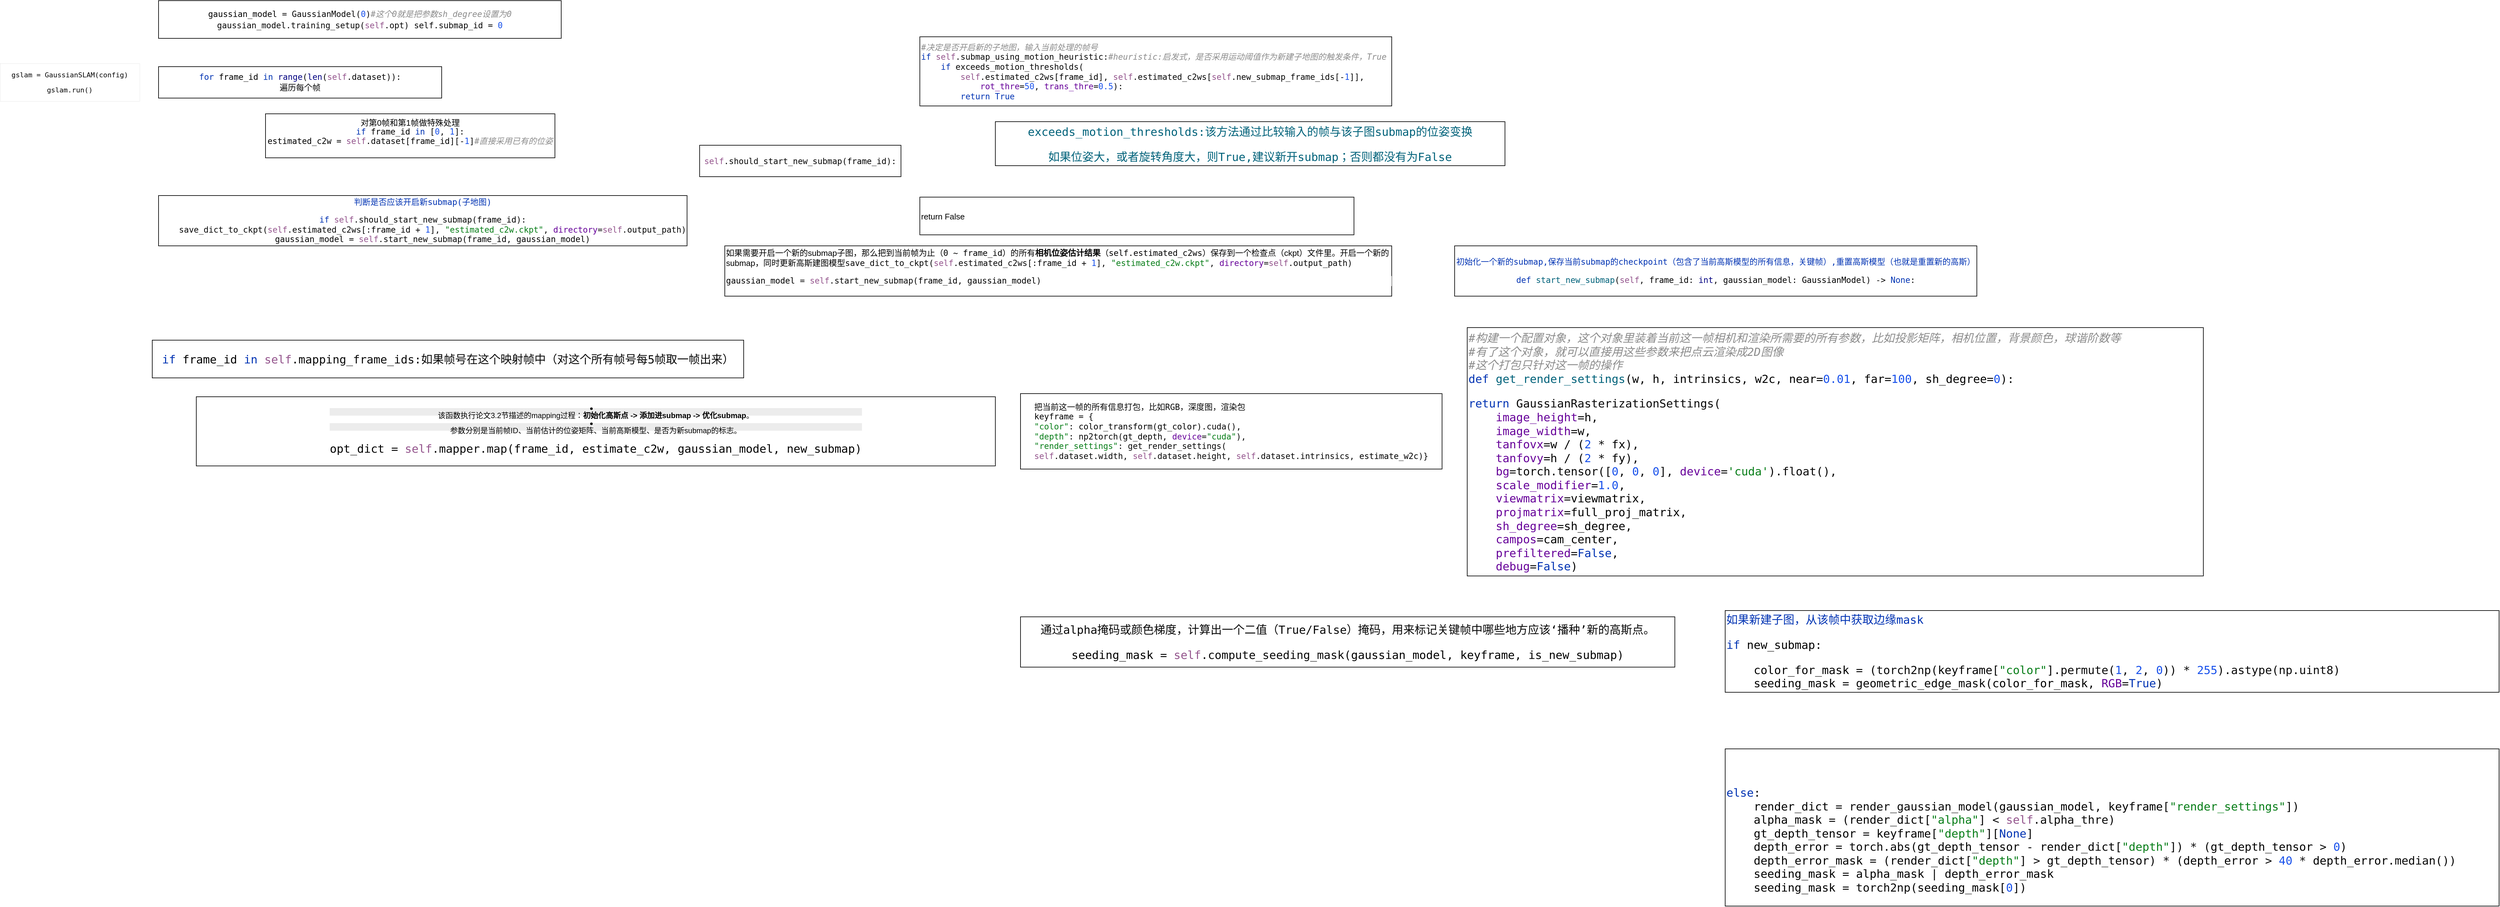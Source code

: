 <mxfile version="28.0.7">
  <diagram name="Page-1" id="CiyTq3ETgP8ZzIfx8EHX">
    <mxGraphModel dx="1531" dy="1326" grid="1" gridSize="10" guides="1" tooltips="1" connect="1" arrows="1" fold="1" page="1" pageScale="1" pageWidth="5000" pageHeight="2000" math="0" shadow="0">
      <root>
        <mxCell id="0" />
        <mxCell id="1" parent="0" />
        <mxCell id="R6alezzPv44hoILy_ozX-1" value="&lt;div style=&quot;background-color: rgb(255, 255, 255); color: rgb(8, 8, 8);&quot;&gt;&lt;pre style=&quot;font-family: &amp;quot;JetBrains Mono&amp;quot;, monospace;&quot;&gt;gslam = GaussianSLAM(config)&lt;/pre&gt;&lt;pre style=&quot;font-family: &amp;quot;JetBrains Mono&amp;quot;, monospace;&quot;&gt;gslam.run()&lt;/pre&gt;&lt;/div&gt;" style="rounded=0;whiteSpace=wrap;html=1;strokeWidth=0;verticalAlign=middle;spacing=0;fontSize=11;" parent="1" vertex="1">
          <mxGeometry x="48" y="310" width="222" height="60" as="geometry" />
        </mxCell>
        <mxCell id="LZiklPRg2S03HuQF4Nz--1" value="&lt;div style=&quot;background-color: rgb(255, 255, 255); color: rgb(8, 8, 8); line-height: 50%;&quot;&gt;&lt;pre style=&quot;font-family: &amp;quot;JetBrains Mono&amp;quot;, monospace; line-height: 50%;&quot;&gt;&lt;font style=&quot;font-size: 13px;&quot;&gt;&lt;span style=&quot;color: rgb(0, 0, 0);&quot;&gt;gaussian_model &lt;/span&gt;= GaussianModel(&lt;span style=&quot;color: rgb(23, 80, 235);&quot;&gt;0&lt;/span&gt;)&lt;span style=&quot;color: rgb(140, 140, 140); font-style: italic;&quot;&gt;#&lt;/span&gt;&lt;span style=&quot;color: rgb(140, 140, 140); font-style: italic; font-family: &amp;quot;DejaVu Sans Mono&amp;quot;, monospace;&quot;&gt;这个&lt;/span&gt;&lt;span style=&quot;color: rgb(140, 140, 140); font-style: italic;&quot;&gt;0&lt;/span&gt;&lt;span style=&quot;color: rgb(140, 140, 140); font-style: italic; font-family: &amp;quot;DejaVu Sans Mono&amp;quot;, monospace;&quot;&gt;就是把参数&lt;/span&gt;&lt;span style=&quot;color: rgb(140, 140, 140); font-style: italic;&quot;&gt;sh_degree&lt;/span&gt;&lt;span style=&quot;color: rgb(140, 140, 140); font-style: italic; font-family: &amp;quot;DejaVu Sans Mono&amp;quot;, monospace;&quot;&gt;设置为&lt;/span&gt;&lt;span style=&quot;color: rgb(140, 140, 140); font-style: italic;&quot;&gt;0&lt;/span&gt;&lt;/font&gt;&lt;/pre&gt;&lt;pre style=&quot;font-family: &amp;quot;JetBrains Mono&amp;quot;, monospace; line-height: 50%;&quot;&gt;&lt;font style=&quot;font-size: 13px;&quot;&gt;gaussian_model&lt;span style=&quot;color: light-dark(rgb(8, 8, 8), rgb(230, 230, 230)); background-color: light-dark(rgb(255, 255, 255), rgb(18, 18, 18)); white-space: normal;&quot;&gt;.training_setup(&lt;/span&gt;&lt;span style=&quot;background-color: light-dark(rgb(255, 255, 255), rgb(18, 18, 18)); white-space: normal; color: rgb(148, 85, 141);&quot;&gt;self&lt;/span&gt;&lt;span style=&quot;color: light-dark(rgb(8, 8, 8), rgb(230, 230, 230)); background-color: light-dark(rgb(255, 255, 255), rgb(18, 18, 18)); white-space: normal;&quot;&gt;.opt) self&lt;/span&gt;&lt;span style=&quot;color: light-dark(rgb(8, 8, 8), rgb(230, 230, 230)); background-color: light-dark(rgb(255, 255, 255), rgb(18, 18, 18)); white-space: normal;&quot;&gt;.submap_id = &lt;/span&gt;&lt;span style=&quot;background-color: light-dark(rgb(255, 255, 255), rgb(18, 18, 18)); white-space: normal; color: rgb(23, 80, 235);&quot;&gt;0&lt;/span&gt;&lt;/font&gt;&lt;/pre&gt;&lt;/div&gt;" style="rounded=0;whiteSpace=wrap;html=1;" vertex="1" parent="1">
          <mxGeometry x="300" y="210" width="640" height="60" as="geometry" />
        </mxCell>
        <mxCell id="LZiklPRg2S03HuQF4Nz--2" value="&lt;div style=&quot;background-color: rgb(255, 255, 255); color: rgb(8, 8, 8); line-height: 40%;&quot;&gt;&lt;pre style=&quot;font-family: &amp;quot;JetBrains Mono&amp;quot;, monospace; line-height: 40%;&quot;&gt;&lt;font style=&quot;font-size: 13px;&quot;&gt;&lt;span style=&quot;color: rgb(0, 51, 179);&quot;&gt;for &lt;/span&gt;&lt;span style=&quot;color: rgb(0, 0, 0);&quot;&gt;frame_id &lt;/span&gt;&lt;span style=&quot;color: rgb(0, 51, 179);&quot;&gt;in &lt;/span&gt;&lt;span style=&quot;color: rgb(0, 0, 128);&quot;&gt;range&lt;/span&gt;(&lt;span style=&quot;color: rgb(0, 0, 128);&quot;&gt;len&lt;/span&gt;(&lt;span style=&quot;color: rgb(148, 85, 141);&quot;&gt;self&lt;/span&gt;.dataset)):&lt;/font&gt;&lt;/pre&gt;&lt;pre style=&quot;font-family: &amp;quot;JetBrains Mono&amp;quot;, monospace; line-height: 40%;&quot;&gt;&lt;font style=&quot;font-size: 13px;&quot;&gt;遍历每个帧&lt;/font&gt;&lt;/pre&gt;&lt;/div&gt;" style="rounded=0;whiteSpace=wrap;html=1;" vertex="1" parent="1">
          <mxGeometry x="300" y="315" width="450" height="50" as="geometry" />
        </mxCell>
        <mxCell id="LZiklPRg2S03HuQF4Nz--9" value="&lt;div style=&quot;line-height: 10%;&quot;&gt;&lt;font style=&quot;line-height: 10%; font-size: 13px;&quot;&gt;对第0帧和第1帧做特殊处理&lt;/font&gt;&lt;div&gt;&lt;div style=&quot;background-color: rgb(255, 255, 255); color: rgb(8, 8, 8);&quot;&gt;&lt;pre style=&quot;font-family: &amp;quot;JetBrains Mono&amp;quot;, monospace;&quot;&gt;&lt;font style=&quot;line-height: 10%; font-size: 13px;&quot;&gt;&lt;span style=&quot;color: rgb(0, 51, 179);&quot;&gt;if &lt;/span&gt;&lt;span style=&quot;color: rgb(0, 0, 0);&quot;&gt;frame_id &lt;/span&gt;&lt;span style=&quot;color: rgb(0, 51, 179);&quot;&gt;in &lt;/span&gt;[&lt;span style=&quot;color: rgb(23, 80, 235);&quot;&gt;0&lt;/span&gt;, &lt;span style=&quot;color: rgb(23, 80, 235);&quot;&gt;1&lt;/span&gt;]:&lt;/font&gt;&lt;/pre&gt;&lt;pre style=&quot;font-family: &amp;quot;JetBrains Mono&amp;quot;, monospace;&quot;&gt;&lt;font style=&quot;line-height: 10%; font-size: 13px;&quot;&gt;&lt;div style=&quot;&quot;&gt;&lt;pre style=&quot;font-family: &amp;quot;JetBrains Mono&amp;quot;, monospace;&quot;&gt;&lt;span style=&quot;color: rgb(0, 0, 0);&quot;&gt;estimated_c2w &lt;/span&gt;= &lt;span style=&quot;color: rgb(148, 85, 141);&quot;&gt;self&lt;/span&gt;.dataset[&lt;span style=&quot;color: rgb(0, 0, 0);&quot;&gt;frame_id&lt;/span&gt;][-&lt;span style=&quot;color: rgb(23, 80, 235);&quot;&gt;1&lt;/span&gt;]&lt;span style=&quot;color: rgb(140, 140, 140); font-style: italic;&quot;&gt;#&lt;/span&gt;&lt;span style=&quot;color: rgb(140, 140, 140); font-style: italic; font-family: &amp;quot;DejaVu Sans Mono&amp;quot;, monospace;&quot;&gt;直接采用已有的位姿&lt;/span&gt;&lt;/pre&gt;&lt;/div&gt;&lt;/font&gt;&lt;/pre&gt;&lt;/div&gt;&lt;/div&gt;&lt;/div&gt;" style="rounded=0;whiteSpace=wrap;html=1;" vertex="1" parent="1">
          <mxGeometry x="470" y="390" width="460" height="70" as="geometry" />
        </mxCell>
        <mxCell id="LZiklPRg2S03HuQF4Nz--10" value="&lt;div style=&quot;background-color: rgb(255, 255, 255); color: rgb(8, 8, 8);&quot;&gt;&lt;pre style=&quot;font-family: &amp;quot;JetBrains Mono&amp;quot;, monospace;&quot;&gt;&lt;font style=&quot;font-size: 13px;&quot;&gt;&lt;span style=&quot;color: rgb(0, 51, 179);&quot;&gt;判断是否应该开启新submap(子地图)&lt;/span&gt;&lt;/font&gt;&lt;/pre&gt;&lt;pre style=&quot;font-family: &amp;quot;JetBrains Mono&amp;quot;, monospace;&quot;&gt;&lt;font style=&quot;font-size: 13px;&quot;&gt;&lt;span style=&quot;color: rgb(0, 51, 179);&quot;&gt;if &lt;/span&gt;&lt;span style=&quot;color: rgb(148, 85, 141);&quot;&gt;self&lt;/span&gt;.should_start_new_submap(&lt;span style=&quot;color: rgb(0, 0, 0);&quot;&gt;frame_id&lt;/span&gt;):&lt;br&gt;    save_dict_to_ckpt(&lt;span style=&quot;color: rgb(148, 85, 141);&quot;&gt;self&lt;/span&gt;.estimated_c2ws[:&lt;span style=&quot;color: rgb(0, 0, 0);&quot;&gt;frame_id &lt;/span&gt;+ &lt;span style=&quot;color: rgb(23, 80, 235);&quot;&gt;1&lt;/span&gt;], &lt;span style=&quot;color: rgb(6, 125, 23);&quot;&gt;&quot;estimated_c2w.ckpt&quot;&lt;/span&gt;, &lt;span style=&quot;color: rgb(102, 0, 153);&quot;&gt;directory&lt;/span&gt;=&lt;span style=&quot;color: rgb(148, 85, 141);&quot;&gt;self&lt;/span&gt;.output_path)&lt;br&gt;    &lt;span style=&quot;color: rgb(0, 0, 0);&quot;&gt;gaussian_model &lt;/span&gt;= &lt;span style=&quot;color: rgb(148, 85, 141);&quot;&gt;self&lt;/span&gt;.start_new_submap(&lt;span style=&quot;color: rgb(0, 0, 0);&quot;&gt;frame_id&lt;/span&gt;, &lt;span style=&quot;color: rgb(0, 0, 0);&quot;&gt;gaussian_model&lt;/span&gt;)&lt;/font&gt;&lt;/pre&gt;&lt;/div&gt;" style="rounded=0;whiteSpace=wrap;html=1;" vertex="1" parent="1">
          <mxGeometry x="300" y="520" width="840" height="80" as="geometry" />
        </mxCell>
        <mxCell id="LZiklPRg2S03HuQF4Nz--11" value="&lt;pre style=&quot;color: rgb(8, 8, 8); font-family: &amp;quot;JetBrains Mono&amp;quot;, monospace;&quot;&gt;&lt;font style=&quot;font-size: 13px;&quot;&gt;&lt;span style=&quot;color: rgb(148, 85, 141);&quot;&gt;self&lt;/span&gt;.should_start_new_submap(&lt;span style=&quot;color: rgb(0, 0, 0);&quot;&gt;frame_id&lt;/span&gt;):&lt;/font&gt;&lt;/pre&gt;" style="rounded=0;whiteSpace=wrap;html=1;" vertex="1" parent="1">
          <mxGeometry x="1160" y="440" width="320" height="50" as="geometry" />
        </mxCell>
        <mxCell id="LZiklPRg2S03HuQF4Nz--12" value="&lt;div style=&quot;background-color: rgb(255, 255, 255); color: rgb(8, 8, 8);&quot;&gt;&lt;pre style=&quot;font-family: &amp;quot;JetBrains Mono&amp;quot;, monospace;&quot;&gt;&lt;div style=&quot;&quot;&gt;&lt;pre style=&quot;font-family: &amp;quot;JetBrains Mono&amp;quot;, monospace;&quot;&gt;&lt;font style=&quot;font-size: 13px;&quot;&gt;&lt;span style=&quot;color: rgb(140, 140, 140); font-style: italic;&quot;&gt;#&lt;/span&gt;&lt;span style=&quot;color: rgb(140, 140, 140); font-style: italic; font-family: &amp;quot;DejaVu Sans Mono&amp;quot;, monospace;&quot;&gt;决定是否开启新的子地图，输入当前处理的帧号&lt;br&gt;&lt;/span&gt;&lt;span style=&quot;color: rgb(0, 51, 179);&quot;&gt;if &lt;/span&gt;&lt;span style=&quot;color: rgb(148, 85, 141);&quot;&gt;self&lt;/span&gt;.submap_using_motion_heuristic:&lt;span style=&quot;color: rgb(140, 140, 140); font-style: italic;&quot;&gt;#heuristic:&lt;/span&gt;&lt;span style=&quot;color: rgb(140, 140, 140); font-style: italic; font-family: &amp;quot;DejaVu Sans Mono&amp;quot;, monospace;&quot;&gt;启发式，是否采用运动阈值作为新建子地图的触发条件，True&lt;br&gt;&lt;/span&gt;&lt;span style=&quot;color: rgb(140, 140, 140); font-style: italic; font-family: &amp;quot;DejaVu Sans Mono&amp;quot;, monospace;&quot;&gt;    &lt;/span&gt;&lt;span style=&quot;color: rgb(0, 51, 179);&quot;&gt;if &lt;/span&gt;exceeds_motion_thresholds(&lt;br&gt;        &lt;span style=&quot;color: rgb(148, 85, 141);&quot;&gt;self&lt;/span&gt;.estimated_c2ws[&lt;span style=&quot;color: rgb(0, 0, 0);&quot;&gt;frame_id&lt;/span&gt;], &lt;span style=&quot;color: rgb(148, 85, 141);&quot;&gt;self&lt;/span&gt;.estimated_c2ws[&lt;span style=&quot;color: rgb(148, 85, 141);&quot;&gt;self&lt;/span&gt;.new_submap_frame_ids[-&lt;span style=&quot;color: rgb(23, 80, 235);&quot;&gt;1&lt;/span&gt;]],&lt;br&gt;            &lt;span style=&quot;color: rgb(102, 0, 153);&quot;&gt;rot_thre&lt;/span&gt;=&lt;span style=&quot;color: rgb(23, 80, 235);&quot;&gt;50&lt;/span&gt;, &lt;span style=&quot;color: rgb(102, 0, 153);&quot;&gt;trans_thre&lt;/span&gt;=&lt;span style=&quot;color: rgb(23, 80, 235);&quot;&gt;0.5&lt;/span&gt;):&lt;br&gt;        &lt;span style=&quot;color: rgb(0, 51, 179);&quot;&gt;return True&lt;/span&gt;&lt;/font&gt;&lt;/pre&gt;&lt;/div&gt;&lt;/pre&gt;&lt;/div&gt;" style="rounded=0;whiteSpace=wrap;html=1;align=left;" vertex="1" parent="1">
          <mxGeometry x="1510" y="267.5" width="750" height="110" as="geometry" />
        </mxCell>
        <mxCell id="LZiklPRg2S03HuQF4Nz--13" value="&lt;div style=&quot;background-color:#ffffff;color:#080808&quot;&gt;&lt;pre style=&quot;font-family:&#39;JetBrains Mono&#39;,monospace;font-size:13.5pt;&quot;&gt;&lt;span style=&quot;color:#00627a;&quot;&gt;exceeds_motion_thresholds:该方法通过比较输入的帧与该子图submap的位姿变换&lt;/span&gt;&lt;/pre&gt;&lt;pre style=&quot;font-family:&#39;JetBrains Mono&#39;,monospace;font-size:13.5pt;&quot;&gt;&lt;span style=&quot;color:#00627a;&quot;&gt;如果位姿大，或者旋转角度大，则True,建议新开submap；否则都没有为False&lt;/span&gt;&lt;/pre&gt;&lt;/div&gt;" style="rounded=0;whiteSpace=wrap;html=1;" vertex="1" parent="1">
          <mxGeometry x="1630" y="402.5" width="810" height="70" as="geometry" />
        </mxCell>
        <mxCell id="LZiklPRg2S03HuQF4Nz--14" value="return False" style="rounded=0;whiteSpace=wrap;html=1;align=left;fontSize=13;" vertex="1" parent="1">
          <mxGeometry x="1510" y="522.5" width="690" height="60" as="geometry" />
        </mxCell>
        <mxCell id="LZiklPRg2S03HuQF4Nz--15" value="如果需要开启一个新的submap子图，那么把到当前帧为止（&lt;code data-start=&quot;677&quot; data-end=&quot;691&quot;&gt;0 ~ frame_id&lt;/code&gt;）的所有&lt;strong data-start=&quot;695&quot; data-end=&quot;707&quot;&gt;相机位姿估计结果&lt;/strong&gt;（&lt;code data-start=&quot;708&quot; data-end=&quot;729&quot;&gt;self.estimated_c2ws&lt;/code&gt;）保存到一个检查点（ckpt）文件里。开启一个新的submap，同时更新高斯建图模型&lt;span style=&quot;font-family: &amp;quot;JetBrains Mono&amp;quot;, monospace; background-color: light-dark(rgb(255, 255, 255), rgb(18, 18, 18)); color: light-dark(rgb(8, 8, 8), rgb(230, 230, 230));&quot;&gt;save_dict_to_ckpt(&lt;/span&gt;&lt;span style=&quot;font-family: &amp;quot;JetBrains Mono&amp;quot;, monospace; background-color: light-dark(rgb(255, 255, 255), rgb(18, 18, 18)); color: rgb(148, 85, 141);&quot;&gt;self&lt;/span&gt;&lt;span style=&quot;font-family: &amp;quot;JetBrains Mono&amp;quot;, monospace; background-color: light-dark(rgb(255, 255, 255), rgb(18, 18, 18)); color: light-dark(rgb(8, 8, 8), rgb(230, 230, 230));&quot;&gt;.estimated_c2ws[:&lt;/span&gt;&lt;span style=&quot;font-family: &amp;quot;JetBrains Mono&amp;quot;, monospace; background-color: light-dark(rgb(255, 255, 255), rgb(18, 18, 18)); color: rgb(0, 0, 0);&quot;&gt;frame_id &lt;/span&gt;&lt;span style=&quot;font-family: &amp;quot;JetBrains Mono&amp;quot;, monospace; background-color: light-dark(rgb(255, 255, 255), rgb(18, 18, 18)); color: light-dark(rgb(8, 8, 8), rgb(230, 230, 230));&quot;&gt;+ &lt;/span&gt;&lt;span style=&quot;font-family: &amp;quot;JetBrains Mono&amp;quot;, monospace; background-color: light-dark(rgb(255, 255, 255), rgb(18, 18, 18)); color: rgb(23, 80, 235);&quot;&gt;1&lt;/span&gt;&lt;span style=&quot;font-family: &amp;quot;JetBrains Mono&amp;quot;, monospace; background-color: light-dark(rgb(255, 255, 255), rgb(18, 18, 18)); color: light-dark(rgb(8, 8, 8), rgb(230, 230, 230));&quot;&gt;], &lt;/span&gt;&lt;span style=&quot;font-family: &amp;quot;JetBrains Mono&amp;quot;, monospace; background-color: light-dark(rgb(255, 255, 255), rgb(18, 18, 18)); color: rgb(6, 125, 23);&quot;&gt;&quot;estimated_c2w.ckpt&quot;&lt;/span&gt;&lt;span style=&quot;font-family: &amp;quot;JetBrains Mono&amp;quot;, monospace; background-color: light-dark(rgb(255, 255, 255), rgb(18, 18, 18)); color: light-dark(rgb(8, 8, 8), rgb(230, 230, 230));&quot;&gt;, &lt;/span&gt;&lt;span style=&quot;font-family: &amp;quot;JetBrains Mono&amp;quot;, monospace; background-color: light-dark(rgb(255, 255, 255), rgb(18, 18, 18)); color: rgb(102, 0, 153);&quot;&gt;directory&lt;/span&gt;&lt;span style=&quot;font-family: &amp;quot;JetBrains Mono&amp;quot;, monospace; background-color: light-dark(rgb(255, 255, 255), rgb(18, 18, 18)); color: light-dark(rgb(8, 8, 8), rgb(230, 230, 230));&quot;&gt;=&lt;/span&gt;&lt;span style=&quot;font-family: &amp;quot;JetBrains Mono&amp;quot;, monospace; background-color: light-dark(rgb(255, 255, 255), rgb(18, 18, 18)); color: rgb(148, 85, 141);&quot;&gt;self&lt;/span&gt;&lt;span style=&quot;font-family: &amp;quot;JetBrains Mono&amp;quot;, monospace; background-color: light-dark(rgb(255, 255, 255), rgb(18, 18, 18)); color: light-dark(rgb(8, 8, 8), rgb(230, 230, 230));&quot;&gt;.output_path)&lt;/span&gt;&lt;div&gt;&lt;div style=&quot;background-color: rgb(255, 255, 255); color: rgb(8, 8, 8);&quot;&gt;&lt;pre style=&quot;font-family: &amp;quot;JetBrains Mono&amp;quot;, monospace;&quot;&gt;&lt;span style=&quot;color: rgb(0, 0, 0);&quot;&gt;gaussian_model &lt;/span&gt;= &lt;span style=&quot;color: rgb(148, 85, 141);&quot;&gt;self&lt;/span&gt;.start_new_submap(&lt;span style=&quot;color: rgb(0, 0, 0);&quot;&gt;frame_id&lt;/span&gt;, &lt;span style=&quot;color: rgb(0, 0, 0);&quot;&gt;gaussian_model&lt;/span&gt;)&lt;/pre&gt;&lt;/div&gt;&lt;/div&gt;" style="rounded=0;whiteSpace=wrap;html=1;fontSize=13;align=left;" vertex="1" parent="1">
          <mxGeometry x="1200" y="600" width="1060" height="80" as="geometry" />
        </mxCell>
        <mxCell id="LZiklPRg2S03HuQF4Nz--16" value="&lt;div style=&quot;background-color: rgb(255, 255, 255); color: rgb(8, 8, 8);&quot;&gt;&lt;pre style=&quot;font-family: &amp;quot;JetBrains Mono&amp;quot;, monospace;&quot;&gt;&lt;span style=&quot;color: rgb(0, 51, 179);&quot;&gt;初始化一个新的submap,保存当前submap的checkpoint（包含了当前高斯模型的所有信息，关键帧）,重置高斯模型（也就是重置新的高斯）&lt;/span&gt;&lt;/pre&gt;&lt;pre style=&quot;font-family: &amp;quot;JetBrains Mono&amp;quot;, monospace;&quot;&gt;&lt;span style=&quot;color: rgb(0, 51, 179);&quot;&gt;def &lt;/span&gt;&lt;span style=&quot;color: rgb(0, 98, 122);&quot;&gt;start_new_submap&lt;/span&gt;(&lt;span style=&quot;color: rgb(148, 85, 141);&quot;&gt;self&lt;/span&gt;, &lt;span style=&quot;color: rgb(0, 0, 0);&quot;&gt;frame_id&lt;/span&gt;: &lt;span style=&quot;color: rgb(0, 0, 128);&quot;&gt;int&lt;/span&gt;, &lt;span style=&quot;color: rgb(0, 0, 0);&quot;&gt;gaussian_model&lt;/span&gt;: &lt;span style=&quot;color: rgb(0, 0, 0);&quot;&gt;GaussianModel&lt;/span&gt;) -&amp;gt; &lt;span style=&quot;color: rgb(0, 51, 179);&quot;&gt;None&lt;/span&gt;:&lt;br&gt;&lt;/pre&gt;&lt;/div&gt;" style="rounded=0;whiteSpace=wrap;html=1;fontSize=13;" vertex="1" parent="1">
          <mxGeometry x="2360" y="600" width="830" height="80" as="geometry" />
        </mxCell>
        <mxCell id="LZiklPRg2S03HuQF4Nz--17" value="&lt;div style=&quot;background-color:#ffffff;color:#080808&quot;&gt;&lt;pre style=&quot;font-family:&#39;JetBrains Mono&#39;,monospace;font-size:13.5pt;&quot;&gt;&lt;span style=&quot;color:#0033b3;&quot;&gt;if &lt;/span&gt;&lt;span style=&quot;color:#000000;&quot;&gt;frame_id &lt;/span&gt;&lt;span style=&quot;color:#0033b3;&quot;&gt;in &lt;/span&gt;&lt;span style=&quot;color:#94558d;&quot;&gt;self&lt;/span&gt;.mapping_frame_ids:如果帧号在这个映射帧中（对这个所有帧号每5帧取一帧出来）&lt;/pre&gt;&lt;/div&gt;" style="rounded=0;whiteSpace=wrap;html=1;" vertex="1" parent="1">
          <mxGeometry x="290" y="750" width="940" height="60" as="geometry" />
        </mxCell>
        <mxCell id="LZiklPRg2S03HuQF4Nz--18" value="&lt;div style=&quot;background-color: rgb(255, 255, 255); color: rgb(8, 8, 8);&quot;&gt;&lt;pre style=&quot;font-family:&#39;JetBrains Mono&#39;,monospace;font-size:13.5pt;&quot;&gt;&lt;span style=&quot;color: rgb(0, 0, 0); line-height: 0%;&quot;&gt;&lt;li style=&quot;font-family: Helvetica; font-size: 12px; white-space: normal; background-color: rgb(236, 236, 236);&quot; data-end=&quot;840&quot; data-start=&quot;778&quot;&gt;&lt;p data-end=&quot;840&quot; data-start=&quot;780&quot;&gt;该函数执行论文3.2节描述的mapping过程：&lt;strong data-end=&quot;839&quot; data-start=&quot;804&quot;&gt;初始化高斯点 -&amp;gt; 添加进submap -&amp;gt; 优化submap&lt;/strong&gt;。&lt;/p&gt;&lt;/li&gt;&lt;li style=&quot;font-family: Helvetica; font-size: 12px; white-space: normal; background-color: rgb(236, 236, 236);&quot; data-end=&quot;885&quot; data-start=&quot;841&quot;&gt;&lt;p data-end=&quot;885&quot; data-start=&quot;843&quot;&gt;参数分别是当前帧ID、当前估计的位姿矩阵、当前高斯模型、是否为新submap的标志。&lt;/p&gt;&lt;/li&gt;&lt;/span&gt;&lt;/pre&gt;&lt;pre style=&quot;font-family:&#39;JetBrains Mono&#39;,monospace;font-size:13.5pt;&quot;&gt;&lt;span style=&quot;color: rgb(0, 0, 0);&quot;&gt;opt_dict &lt;/span&gt;= &lt;span style=&quot;color: rgb(148, 85, 141);&quot;&gt;self&lt;/span&gt;.mapper.map(&lt;span style=&quot;color: rgb(0, 0, 0);&quot;&gt;frame_id&lt;/span&gt;, &lt;span style=&quot;color: rgb(0, 0, 0);&quot;&gt;estimate_c2w&lt;/span&gt;, &lt;span style=&quot;color: rgb(0, 0, 0);&quot;&gt;gaussian_model&lt;/span&gt;, &lt;span style=&quot;color: rgb(0, 0, 0);&quot;&gt;new_submap&lt;/span&gt;)&lt;br&gt;&lt;/pre&gt;&lt;/div&gt;" style="rounded=0;whiteSpace=wrap;html=1;" vertex="1" parent="1">
          <mxGeometry x="360" y="840" width="1270" height="110" as="geometry" />
        </mxCell>
        <mxCell id="LZiklPRg2S03HuQF4Nz--19" value="&lt;div style=&quot;background-color: rgb(255, 255, 255); color: rgb(8, 8, 8);&quot;&gt;&lt;pre style=&quot;font-family: &amp;quot;JetBrains Mono&amp;quot;, monospace;&quot;&gt;&lt;div style=&quot;text-align: left;&quot;&gt;&lt;span style=&quot;font-size: 13px; white-space: normal;&quot;&gt;把当前这一帧的所有信息打包，比如RGB，深度图，渲染包&lt;/span&gt;&lt;/div&gt;&lt;div style=&quot;color: light-dark(rgb(8, 8, 8), rgb(230, 230, 230)); text-align: left;&quot;&gt;&lt;font style=&quot;font-size: 13px;&quot;&gt;&lt;span style=&quot;white-space: normal; color: rgb(0, 0, 0);&quot;&gt;keyframe &lt;/span&gt;&lt;span style=&quot;white-space: normal;&quot;&gt;= {&lt;/span&gt;&lt;/font&gt;&lt;/div&gt;&lt;div style=&quot;color: light-dark(rgb(8, 8, 8), rgb(230, 230, 230)); text-align: left;&quot;&gt;&lt;font style=&quot;font-size: 13px;&quot;&gt;&lt;span style=&quot;white-space: normal;&quot;&gt;    &lt;/span&gt;&lt;span style=&quot;white-space: normal; color: rgb(6, 125, 23);&quot;&gt;&quot;color&quot;&lt;/span&gt;&lt;span style=&quot;white-space: normal;&quot;&gt;: &lt;/span&gt;&lt;span style=&quot;white-space: normal; color: rgb(0, 0, 0);&quot;&gt;color_transform&lt;/span&gt;&lt;span style=&quot;white-space: normal;&quot;&gt;(&lt;/span&gt;&lt;span style=&quot;white-space: normal; color: rgb(0, 0, 0);&quot;&gt;gt_color&lt;/span&gt;&lt;span style=&quot;white-space: normal;&quot;&gt;).cuda(),&lt;/span&gt;&lt;/font&gt;&lt;/div&gt;&lt;div style=&quot;color: light-dark(rgb(8, 8, 8), rgb(230, 230, 230)); text-align: left;&quot;&gt;&lt;font style=&quot;font-size: 13px;&quot;&gt;&lt;span style=&quot;white-space: normal;&quot;&gt;    &lt;/span&gt;&lt;span style=&quot;white-space: normal; color: rgb(6, 125, 23);&quot;&gt;&quot;depth&quot;&lt;/span&gt;&lt;span style=&quot;white-space: normal;&quot;&gt;: np2torch(&lt;/span&gt;&lt;span style=&quot;white-space: normal; color: rgb(0, 0, 0);&quot;&gt;gt_depth&lt;/span&gt;&lt;span style=&quot;white-space: normal;&quot;&gt;, &lt;/span&gt;&lt;span style=&quot;white-space: normal; color: rgb(102, 0, 153);&quot;&gt;device&lt;/span&gt;&lt;span style=&quot;white-space: normal;&quot;&gt;=&lt;/span&gt;&lt;span style=&quot;white-space: normal; color: rgb(6, 125, 23);&quot;&gt;&quot;cuda&quot;&lt;/span&gt;&lt;span style=&quot;white-space: normal;&quot;&gt;),&lt;/span&gt;&lt;/font&gt;&lt;/div&gt;&lt;div style=&quot;color: light-dark(rgb(8, 8, 8), rgb(230, 230, 230)); text-align: left;&quot;&gt;&lt;font style=&quot;font-size: 13px;&quot;&gt;&lt;span style=&quot;white-space: normal;&quot;&gt;    &lt;/span&gt;&lt;span style=&quot;white-space: normal; color: rgb(6, 125, 23);&quot;&gt;&quot;render_settings&quot;&lt;/span&gt;&lt;span style=&quot;white-space: normal;&quot;&gt;: get_render_settings(&lt;/span&gt;&lt;/font&gt;&lt;/div&gt;&lt;div style=&quot;color: light-dark(rgb(8, 8, 8), rgb(230, 230, 230)); text-align: left;&quot;&gt;&lt;font style=&quot;font-size: 13px;&quot;&gt;&lt;span style=&quot;white-space: normal;&quot;&gt;        &lt;/span&gt;&lt;span style=&quot;white-space: normal; color: rgb(148, 85, 141);&quot;&gt;self&lt;/span&gt;&lt;span style=&quot;white-space: normal;&quot;&gt;.dataset.width, &lt;/span&gt;&lt;span style=&quot;white-space: normal; color: rgb(148, 85, 141);&quot;&gt;self&lt;/span&gt;&lt;span style=&quot;white-space: normal;&quot;&gt;.dataset.height, &lt;/span&gt;&lt;span style=&quot;white-space: normal; color: rgb(148, 85, 141);&quot;&gt;self&lt;/span&gt;&lt;span style=&quot;white-space: normal;&quot;&gt;.dataset.intrinsics, &lt;/span&gt;&lt;span style=&quot;white-space: normal; color: rgb(0, 0, 0);&quot;&gt;estimate_w2c&lt;/span&gt;&lt;span style=&quot;white-space: normal;&quot;&gt;)}&lt;/span&gt;&lt;/font&gt;&lt;/div&gt;&lt;/pre&gt;&lt;/div&gt;" style="rounded=0;whiteSpace=wrap;html=1;" vertex="1" parent="1">
          <mxGeometry x="1670" y="835" width="670" height="120" as="geometry" />
        </mxCell>
        <mxCell id="LZiklPRg2S03HuQF4Nz--20" value="&lt;div style=&quot;background-color:#ffffff;color:#080808&quot;&gt;&lt;pre style=&quot;font-family:&#39;JetBrains Mono&#39;,monospace;font-size:13.5pt;&quot;&gt;&lt;span style=&quot;color:#8c8c8c;font-style:italic;&quot;&gt;#&lt;/span&gt;&lt;span style=&quot;color:#8c8c8c;font-style:italic;font-family:&#39;DejaVu Sans Mono&#39;,monospace;&quot;&gt;构建一个配置对象，这个对象里装着当前这一帧相机和渲染所需要的所有参数，比如投影矩阵，相机位置，背景颜色，球谐阶数等&lt;br&gt;&lt;/span&gt;&lt;span style=&quot;color:#8c8c8c;font-style:italic;&quot;&gt;#&lt;/span&gt;&lt;span style=&quot;color:#8c8c8c;font-style:italic;font-family:&#39;DejaVu Sans Mono&#39;,monospace;&quot;&gt;有了这个对象，就可以直接用这些参数来把点云渲染成&lt;/span&gt;&lt;span style=&quot;color:#8c8c8c;font-style:italic;&quot;&gt;2D&lt;/span&gt;&lt;span style=&quot;color:#8c8c8c;font-style:italic;font-family:&#39;DejaVu Sans Mono&#39;,monospace;&quot;&gt;图像&lt;br&gt;&lt;/span&gt;&lt;span style=&quot;color:#8c8c8c;font-style:italic;&quot;&gt;#&lt;/span&gt;&lt;span style=&quot;color:#8c8c8c;font-style:italic;font-family:&#39;DejaVu Sans Mono&#39;,monospace;&quot;&gt;这个打包只针对这一帧的操作&lt;br&gt;&lt;/span&gt;&lt;span style=&quot;color:#0033b3;&quot;&gt;def &lt;/span&gt;&lt;span style=&quot;color:#00627a;&quot;&gt;get_render_settings&lt;/span&gt;(&lt;span style=&quot;color:#000000;&quot;&gt;w&lt;/span&gt;, &lt;span style=&quot;color:#000000;&quot;&gt;h&lt;/span&gt;, &lt;span style=&quot;color:#000000;&quot;&gt;intrinsics&lt;/span&gt;, &lt;span style=&quot;color:#000000;&quot;&gt;w2c&lt;/span&gt;, &lt;span style=&quot;color:#000000;&quot;&gt;near&lt;/span&gt;=&lt;span style=&quot;color:#1750eb;&quot;&gt;0.01&lt;/span&gt;, &lt;span style=&quot;color:#000000;&quot;&gt;far&lt;/span&gt;=&lt;span style=&quot;color:#1750eb;&quot;&gt;100&lt;/span&gt;, &lt;span style=&quot;color:#000000;&quot;&gt;sh_degree&lt;/span&gt;=&lt;span style=&quot;color:#1750eb;&quot;&gt;0&lt;/span&gt;):&lt;br&gt;&lt;/pre&gt;&lt;pre style=&quot;font-family:&#39;JetBrains Mono&#39;,monospace;font-size:13.5pt;&quot;&gt;&lt;div&gt;&lt;pre style=&quot;font-family:&#39;JetBrains Mono&#39;,monospace;font-size:13.5pt;&quot;&gt;&lt;span style=&quot;color:#0033b3;&quot;&gt;return &lt;/span&gt;GaussianRasterizationSettings(&lt;br&gt;    &lt;span style=&quot;color:#660099;&quot;&gt;image_height&lt;/span&gt;=&lt;span style=&quot;color:#000000;&quot;&gt;h&lt;/span&gt;,&lt;br&gt;    &lt;span style=&quot;color:#660099;&quot;&gt;image_width&lt;/span&gt;=&lt;span style=&quot;color:#000000;&quot;&gt;w&lt;/span&gt;,&lt;br&gt;    &lt;span style=&quot;color:#660099;&quot;&gt;tanfovx&lt;/span&gt;=&lt;span style=&quot;color:#000000;&quot;&gt;w &lt;/span&gt;/ (&lt;span style=&quot;color:#1750eb;&quot;&gt;2 &lt;/span&gt;* &lt;span style=&quot;color:#000000;&quot;&gt;fx&lt;/span&gt;),&lt;br&gt;    &lt;span style=&quot;color:#660099;&quot;&gt;tanfovy&lt;/span&gt;=&lt;span style=&quot;color:#000000;&quot;&gt;h &lt;/span&gt;/ (&lt;span style=&quot;color:#1750eb;&quot;&gt;2 &lt;/span&gt;* &lt;span style=&quot;color:#000000;&quot;&gt;fy&lt;/span&gt;),&lt;br&gt;    &lt;span style=&quot;color:#660099;&quot;&gt;bg&lt;/span&gt;=torch.tensor([&lt;span style=&quot;color:#1750eb;&quot;&gt;0&lt;/span&gt;, &lt;span style=&quot;color:#1750eb;&quot;&gt;0&lt;/span&gt;, &lt;span style=&quot;color:#1750eb;&quot;&gt;0&lt;/span&gt;], &lt;span style=&quot;color:#660099;&quot;&gt;device&lt;/span&gt;=&lt;span style=&quot;color:#067d17;&quot;&gt;&#39;cuda&#39;&lt;/span&gt;).float(),&lt;br&gt;    &lt;span style=&quot;color:#660099;&quot;&gt;scale_modifier&lt;/span&gt;=&lt;span style=&quot;color:#1750eb;&quot;&gt;1.0&lt;/span&gt;,&lt;br&gt;    &lt;span style=&quot;color:#660099;&quot;&gt;viewmatrix&lt;/span&gt;=&lt;span style=&quot;color:#000000;&quot;&gt;viewmatrix&lt;/span&gt;,&lt;br&gt;    &lt;span style=&quot;color:#660099;&quot;&gt;projmatrix&lt;/span&gt;=&lt;span style=&quot;color:#000000;&quot;&gt;full_proj_matrix&lt;/span&gt;,&lt;br&gt;    &lt;span style=&quot;color:#660099;&quot;&gt;sh_degree&lt;/span&gt;=&lt;span style=&quot;color:#000000;&quot;&gt;sh_degree&lt;/span&gt;,&lt;br&gt;    &lt;span style=&quot;color:#660099;&quot;&gt;campos&lt;/span&gt;=&lt;span style=&quot;color:#000000;&quot;&gt;cam_center&lt;/span&gt;,&lt;br&gt;    &lt;span style=&quot;color:#660099;&quot;&gt;prefiltered&lt;/span&gt;=&lt;span style=&quot;color:#0033b3;&quot;&gt;False&lt;/span&gt;,&lt;br&gt;    &lt;span style=&quot;color:#660099;&quot;&gt;debug&lt;/span&gt;=&lt;span style=&quot;color:#0033b3;&quot;&gt;False&lt;/span&gt;)&lt;/pre&gt;&lt;/div&gt;&lt;/pre&gt;&lt;/div&gt;" style="rounded=0;whiteSpace=wrap;html=1;align=left;" vertex="1" parent="1">
          <mxGeometry x="2380" y="730" width="1170" height="395" as="geometry" />
        </mxCell>
        <mxCell id="LZiklPRg2S03HuQF4Nz--21" value="&lt;div style=&quot;background-color:#ffffff;color:#080808&quot;&gt;&lt;pre style=&quot;font-family:&#39;JetBrains Mono&#39;,monospace;font-size:13.5pt;&quot;&gt;通过alpha掩码或颜色梯度，计算出一个二值（True/False）掩码，用来标记关键帧中哪些地方应该‘播种’新的高斯点。&lt;span style=&quot;color:#000000;&quot;&gt;&lt;/span&gt;&lt;/pre&gt;&lt;pre style=&quot;font-family:&#39;JetBrains Mono&#39;,monospace;font-size:13.5pt;&quot;&gt;&lt;span style=&quot;color:#000000;&quot;&gt;seeding_mask &lt;/span&gt;= &lt;span style=&quot;color:#94558d;&quot;&gt;self&lt;/span&gt;.compute_seeding_mask(&lt;span style=&quot;color:#000000;&quot;&gt;gaussian_model&lt;/span&gt;, &lt;span style=&quot;color:#000000;&quot;&gt;keyframe&lt;/span&gt;, &lt;span style=&quot;color:#000000;&quot;&gt;is_new_submap&lt;/span&gt;)&lt;br&gt;&lt;/pre&gt;&lt;/div&gt;" style="rounded=0;whiteSpace=wrap;html=1;" vertex="1" parent="1">
          <mxGeometry x="1670" y="1190" width="1040" height="80" as="geometry" />
        </mxCell>
        <mxCell id="LZiklPRg2S03HuQF4Nz--22" value="&lt;div style=&quot;background-color: rgb(255, 255, 255); color: rgb(8, 8, 8);&quot;&gt;&lt;pre style=&quot;font-family:&#39;JetBrains Mono&#39;,monospace;font-size:13.5pt;&quot;&gt;&lt;span style=&quot;color: rgb(0, 51, 179);&quot;&gt;如果新建子图，从该帧中获取边缘mask&lt;/span&gt;&lt;/pre&gt;&lt;pre style=&quot;font-family:&#39;JetBrains Mono&#39;,monospace;font-size:13.5pt;&quot;&gt;&lt;span style=&quot;color: rgb(0, 51, 179);&quot;&gt;if &lt;/span&gt;&lt;span style=&quot;color: rgb(0, 0, 0);&quot;&gt;new_submap&lt;/span&gt;:&lt;/pre&gt;&lt;pre style=&quot;font-family:&#39;JetBrains Mono&#39;,monospace;font-size:13.5pt;&quot;&gt;    &lt;span style=&quot;color: rgb(0, 0, 0);&quot;&gt;color_for_mask &lt;/span&gt;= (torch2np(&lt;span style=&quot;color: rgb(0, 0, 0);&quot;&gt;keyframe&lt;/span&gt;[&lt;span style=&quot;color: rgb(6, 125, 23);&quot;&gt;&quot;color&quot;&lt;/span&gt;].permute(&lt;span style=&quot;color: rgb(23, 80, 235);&quot;&gt;1&lt;/span&gt;, &lt;span style=&quot;color: rgb(23, 80, 235);&quot;&gt;2&lt;/span&gt;, &lt;span style=&quot;color: rgb(23, 80, 235);&quot;&gt;0&lt;/span&gt;)) * &lt;span style=&quot;color: rgb(23, 80, 235);&quot;&gt;255&lt;/span&gt;).astype(np.uint8)&lt;br&gt;    &lt;span style=&quot;color: rgb(0, 0, 0);&quot;&gt;seeding_mask &lt;/span&gt;= geometric_edge_mask(&lt;span style=&quot;color: rgb(0, 0, 0);&quot;&gt;color_for_mask&lt;/span&gt;, &lt;span style=&quot;color: rgb(102, 0, 153);&quot;&gt;RGB&lt;/span&gt;=&lt;span style=&quot;color: rgb(0, 51, 179);&quot;&gt;True&lt;/span&gt;)&lt;/pre&gt;&lt;/div&gt;" style="rounded=0;whiteSpace=wrap;html=1;align=left;" vertex="1" parent="1">
          <mxGeometry x="2790" y="1180" width="1230" height="130" as="geometry" />
        </mxCell>
        <mxCell id="LZiklPRg2S03HuQF4Nz--23" value="&lt;div style=&quot;background-color: rgb(255, 255, 255); color: rgb(8, 8, 8);&quot;&gt;&lt;pre style=&quot;font-family:&#39;JetBrains Mono&#39;,monospace;font-size:13.5pt;&quot;&gt;&lt;span style=&quot;color: rgb(0, 51, 179);&quot;&gt;&lt;br&gt;&lt;/span&gt;&lt;/pre&gt;&lt;pre style=&quot;font-family:&#39;JetBrains Mono&#39;,monospace;font-size:13.5pt;&quot;&gt;&lt;span style=&quot;color: rgb(0, 51, 179);&quot;&gt;else&lt;/span&gt;:&lt;br&gt;    &lt;span style=&quot;color: rgb(0, 0, 0);&quot;&gt;render_dict &lt;/span&gt;= render_gaussian_model(&lt;span style=&quot;color: rgb(0, 0, 0);&quot;&gt;gaussian_model&lt;/span&gt;, &lt;span style=&quot;color: rgb(0, 0, 0);&quot;&gt;keyframe&lt;/span&gt;[&lt;span style=&quot;color: rgb(6, 125, 23);&quot;&gt;&quot;render_settings&quot;&lt;/span&gt;])&lt;br&gt;    &lt;span style=&quot;color: rgb(0, 0, 0);&quot;&gt;alpha_mask &lt;/span&gt;= (&lt;span style=&quot;color: rgb(0, 0, 0);&quot;&gt;render_dict&lt;/span&gt;[&lt;span style=&quot;color: rgb(6, 125, 23);&quot;&gt;&quot;alpha&quot;&lt;/span&gt;] &amp;lt; &lt;span style=&quot;color: rgb(148, 85, 141);&quot;&gt;self&lt;/span&gt;.alpha_thre)&lt;br&gt;    &lt;span style=&quot;color: rgb(0, 0, 0);&quot;&gt;gt_depth_tensor &lt;/span&gt;= &lt;span style=&quot;color: rgb(0, 0, 0);&quot;&gt;keyframe&lt;/span&gt;[&lt;span style=&quot;color: rgb(6, 125, 23);&quot;&gt;&quot;depth&quot;&lt;/span&gt;][&lt;span style=&quot;color: rgb(0, 51, 179);&quot;&gt;None&lt;/span&gt;]&lt;br&gt;    &lt;span style=&quot;color: rgb(0, 0, 0);&quot;&gt;depth_error &lt;/span&gt;= torch.abs(&lt;span style=&quot;color: rgb(0, 0, 0);&quot;&gt;gt_depth_tensor &lt;/span&gt;- &lt;span style=&quot;color: rgb(0, 0, 0);&quot;&gt;render_dict&lt;/span&gt;[&lt;span style=&quot;color: rgb(6, 125, 23);&quot;&gt;&quot;depth&quot;&lt;/span&gt;]) * (&lt;span style=&quot;color: rgb(0, 0, 0);&quot;&gt;gt_depth_tensor &lt;/span&gt;&amp;gt; &lt;span style=&quot;color: rgb(23, 80, 235);&quot;&gt;0&lt;/span&gt;)&lt;br&gt;    &lt;span style=&quot;color: rgb(0, 0, 0);&quot;&gt;depth_error_mask &lt;/span&gt;= (&lt;span style=&quot;color: rgb(0, 0, 0);&quot;&gt;render_dict&lt;/span&gt;[&lt;span style=&quot;color: rgb(6, 125, 23);&quot;&gt;&quot;depth&quot;&lt;/span&gt;] &amp;gt; &lt;span style=&quot;color: rgb(0, 0, 0);&quot;&gt;gt_depth_tensor&lt;/span&gt;) * (&lt;span style=&quot;color: rgb(0, 0, 0);&quot;&gt;depth_error &lt;/span&gt;&amp;gt; &lt;span style=&quot;color: rgb(23, 80, 235);&quot;&gt;40 &lt;/span&gt;* &lt;span style=&quot;color: rgb(0, 0, 0);&quot;&gt;depth_error&lt;/span&gt;.median())&lt;br&gt;    &lt;span style=&quot;color: rgb(0, 0, 0);&quot;&gt;seeding_mask &lt;/span&gt;= &lt;span style=&quot;color: rgb(0, 0, 0);&quot;&gt;alpha_mask &lt;/span&gt;| &lt;span style=&quot;color: rgb(0, 0, 0);&quot;&gt;depth_error_mask&lt;br&gt;&lt;/span&gt;&lt;span style=&quot;color: rgb(0, 0, 0);&quot;&gt;    seeding_mask &lt;/span&gt;= torch2np(&lt;span style=&quot;color: rgb(0, 0, 0);&quot;&gt;seeding_mask&lt;/span&gt;[&lt;span style=&quot;color: rgb(23, 80, 235);&quot;&gt;0&lt;/span&gt;])&lt;/pre&gt;&lt;/div&gt;" style="rounded=0;whiteSpace=wrap;html=1;align=left;" vertex="1" parent="1">
          <mxGeometry x="2790" y="1400" width="1230" height="250" as="geometry" />
        </mxCell>
      </root>
    </mxGraphModel>
  </diagram>
</mxfile>
